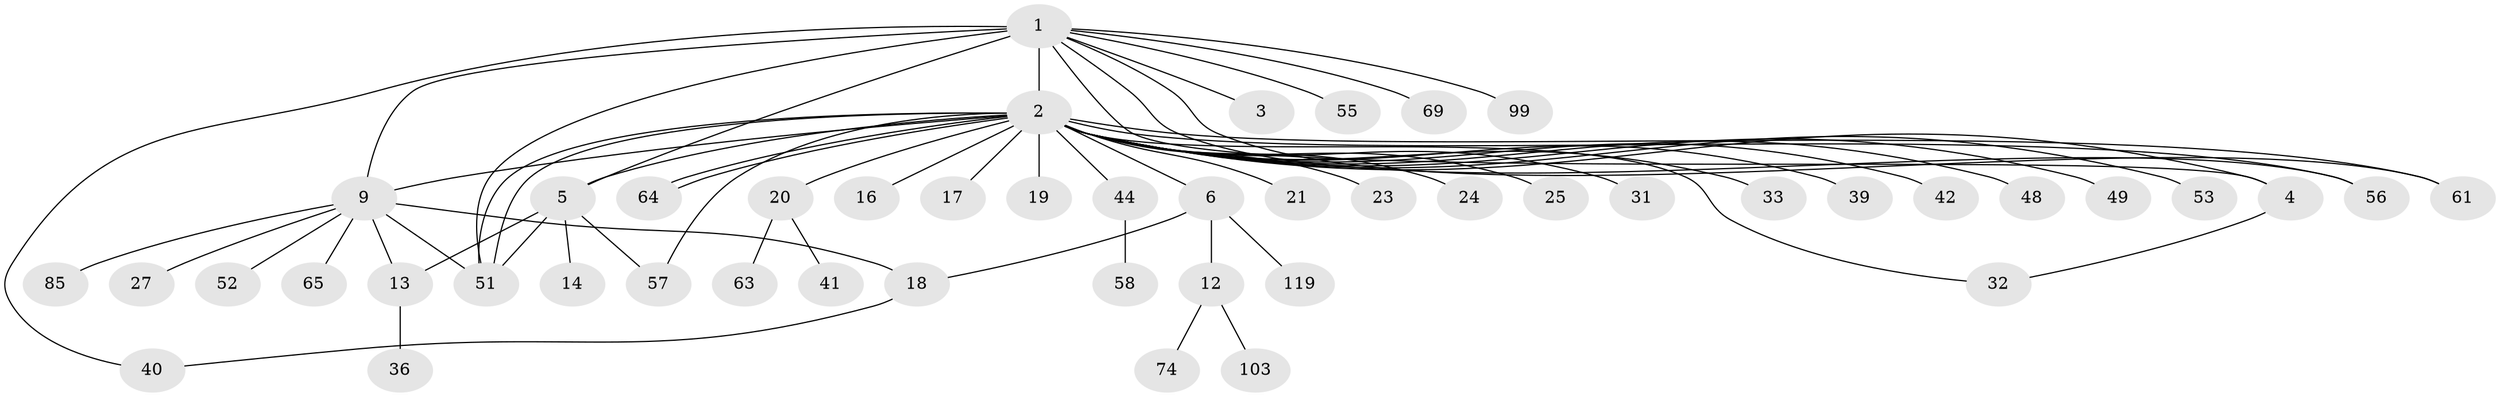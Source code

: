 // original degree distribution, {13: 0.008264462809917356, 41: 0.008264462809917356, 1: 0.512396694214876, 4: 0.049586776859504134, 7: 0.01652892561983471, 3: 0.14049586776859505, 2: 0.19834710743801653, 12: 0.01652892561983471, 6: 0.01652892561983471, 8: 0.024793388429752067, 5: 0.008264462809917356}
// Generated by graph-tools (version 1.1) at 2025/18/03/04/25 18:18:25]
// undirected, 48 vertices, 62 edges
graph export_dot {
graph [start="1"]
  node [color=gray90,style=filled];
  1 [super="+22+7+34+29"];
  2 [super="+30+10+15+92+68+11+88+104+105+121+96+100+73+80+90+77+45+67+26+50+8+38"];
  3;
  4;
  5;
  6;
  9 [super="+46"];
  12;
  13 [super="+62+79"];
  14;
  16 [super="+86+107"];
  17;
  18;
  19;
  20;
  21 [super="+97"];
  23;
  24 [super="+28"];
  25;
  27;
  31;
  32;
  33 [super="+109"];
  36;
  39;
  40;
  41;
  42 [super="+71+54"];
  44;
  48;
  49;
  51 [super="+60"];
  52;
  53;
  55;
  56;
  57 [super="+114"];
  58;
  61 [super="+76"];
  63;
  64;
  65 [super="+116+72"];
  69 [super="+70"];
  74;
  85;
  99;
  103;
  119;
  1 -- 2 [weight=4];
  1 -- 3;
  1 -- 4;
  1 -- 5;
  1 -- 9;
  1 -- 40;
  1 -- 61 [weight=2];
  1 -- 69;
  1 -- 99;
  1 -- 51 [weight=2];
  1 -- 55;
  1 -- 56;
  2 -- 5 [weight=2];
  2 -- 6;
  2 -- 9 [weight=8];
  2 -- 16;
  2 -- 24;
  2 -- 31;
  2 -- 33;
  2 -- 39;
  2 -- 51 [weight=3];
  2 -- 51;
  2 -- 56;
  2 -- 64;
  2 -- 64;
  2 -- 61 [weight=2];
  2 -- 44 [weight=2];
  2 -- 53;
  2 -- 57;
  2 -- 19;
  2 -- 23;
  2 -- 32;
  2 -- 48;
  2 -- 17;
  2 -- 49;
  2 -- 21 [weight=2];
  2 -- 25;
  2 -- 4 [weight=2];
  2 -- 20;
  2 -- 42;
  4 -- 32;
  5 -- 14;
  5 -- 57;
  5 -- 51;
  5 -- 13;
  6 -- 12;
  6 -- 18;
  6 -- 119;
  9 -- 13;
  9 -- 18;
  9 -- 27;
  9 -- 65;
  9 -- 85;
  9 -- 51;
  9 -- 52;
  12 -- 74;
  12 -- 103;
  13 -- 36;
  18 -- 40;
  20 -- 41;
  20 -- 63;
  44 -- 58;
}
